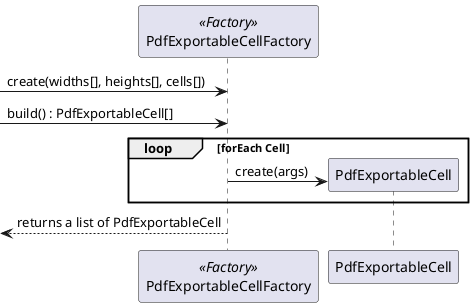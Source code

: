 @startuml PdfExportableCellFactory_SD.png

participant PdfExportableCellFactory as factory <<Factory>>
participant PdfExportableCell as pdfCell <<<ValueObject>>

create factory
-> factory : create(widths[], heights[], cells[])
-> factory : build() : PdfExportableCell[]
loop forEach Cell
create pdfCell
factory -> pdfCell : create(args)
end loop
<-- factory : returns a list of PdfExportableCell

@enduml